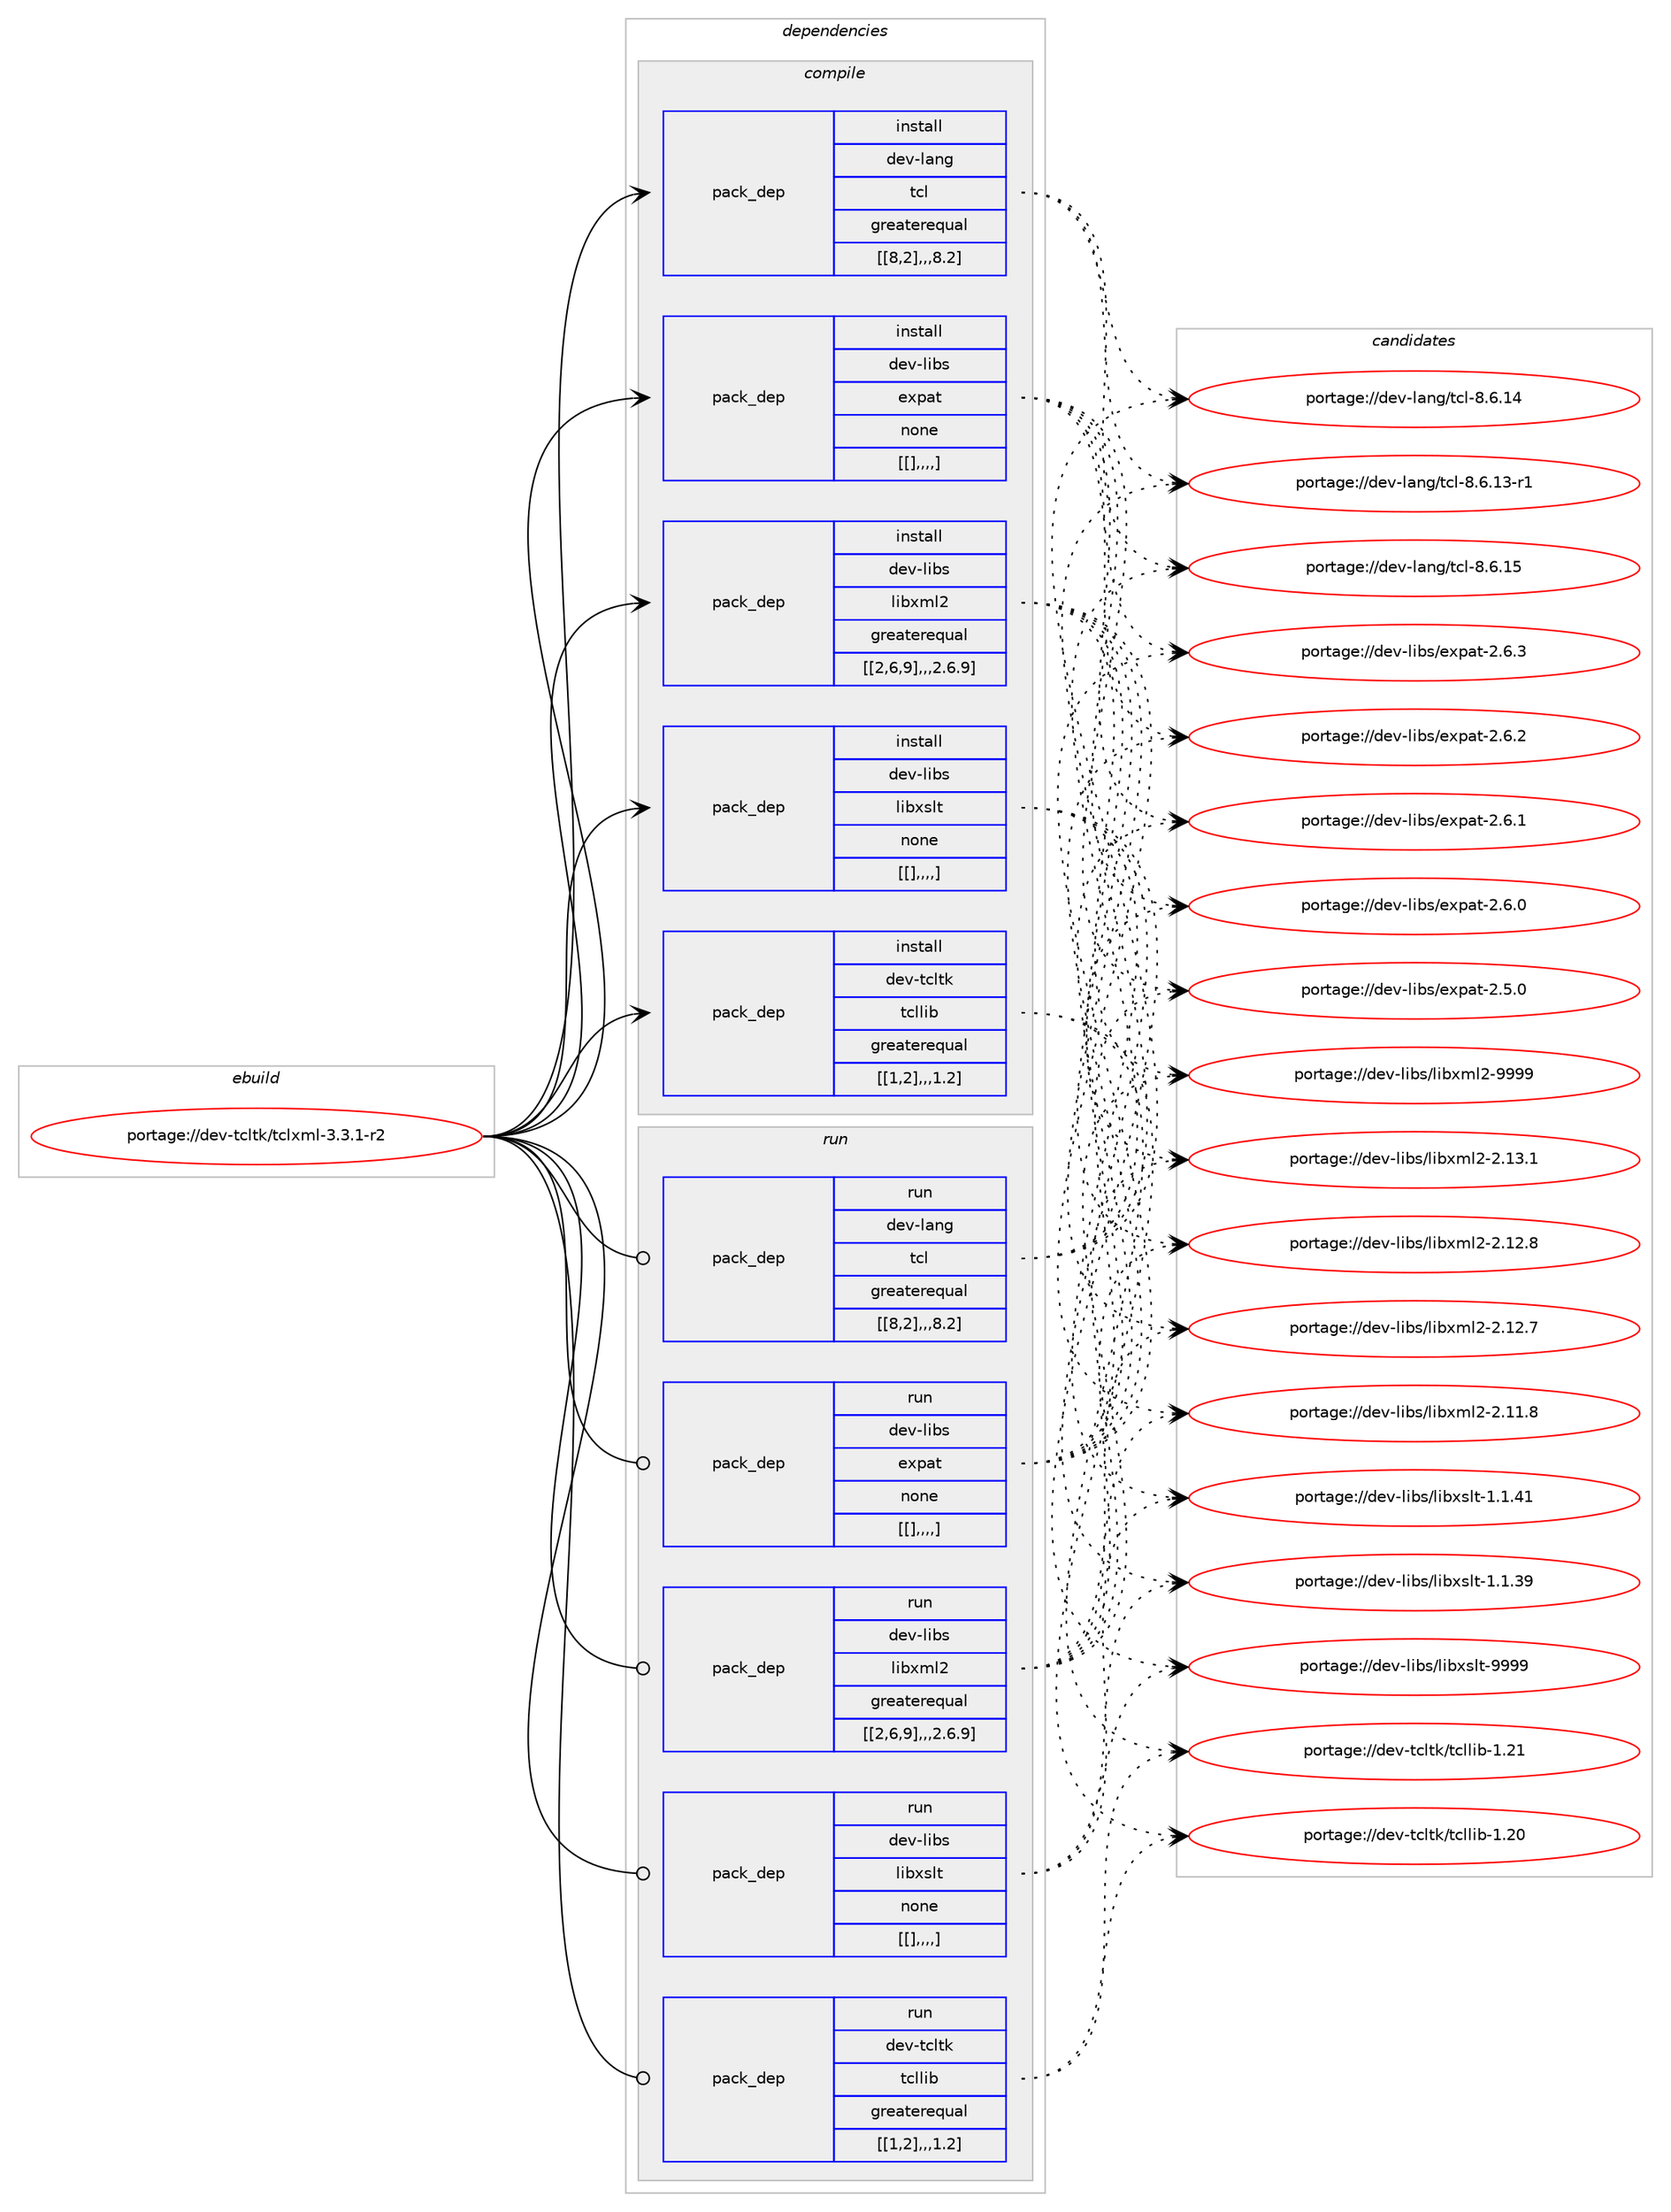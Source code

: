 digraph prolog {

# *************
# Graph options
# *************

newrank=true;
concentrate=true;
compound=true;
graph [rankdir=LR,fontname=Helvetica,fontsize=10,ranksep=1.5];#, ranksep=2.5, nodesep=0.2];
edge  [arrowhead=vee];
node  [fontname=Helvetica,fontsize=10];

# **********
# The ebuild
# **********

subgraph cluster_leftcol {
color=gray;
label=<<i>ebuild</i>>;
id [label="portage://dev-tcltk/tclxml-3.3.1-r2", color=red, width=4, href="../dev-tcltk/tclxml-3.3.1-r2.svg"];
}

# ****************
# The dependencies
# ****************

subgraph cluster_midcol {
color=gray;
label=<<i>dependencies</i>>;
subgraph cluster_compile {
fillcolor="#eeeeee";
style=filled;
label=<<i>compile</i>>;
subgraph pack156028 {
dependency221426 [label=<<TABLE BORDER="0" CELLBORDER="1" CELLSPACING="0" CELLPADDING="4" WIDTH="220"><TR><TD ROWSPAN="6" CELLPADDING="30">pack_dep</TD></TR><TR><TD WIDTH="110">install</TD></TR><TR><TD>dev-lang</TD></TR><TR><TD>tcl</TD></TR><TR><TD>greaterequal</TD></TR><TR><TD>[[8,2],,,8.2]</TD></TR></TABLE>>, shape=none, color=blue];
}
id:e -> dependency221426:w [weight=20,style="solid",arrowhead="vee"];
subgraph pack156036 {
dependency221438 [label=<<TABLE BORDER="0" CELLBORDER="1" CELLSPACING="0" CELLPADDING="4" WIDTH="220"><TR><TD ROWSPAN="6" CELLPADDING="30">pack_dep</TD></TR><TR><TD WIDTH="110">install</TD></TR><TR><TD>dev-libs</TD></TR><TR><TD>expat</TD></TR><TR><TD>none</TD></TR><TR><TD>[[],,,,]</TD></TR></TABLE>>, shape=none, color=blue];
}
id:e -> dependency221438:w [weight=20,style="solid",arrowhead="vee"];
subgraph pack156043 {
dependency221450 [label=<<TABLE BORDER="0" CELLBORDER="1" CELLSPACING="0" CELLPADDING="4" WIDTH="220"><TR><TD ROWSPAN="6" CELLPADDING="30">pack_dep</TD></TR><TR><TD WIDTH="110">install</TD></TR><TR><TD>dev-libs</TD></TR><TR><TD>libxml2</TD></TR><TR><TD>greaterequal</TD></TR><TR><TD>[[2,6,9],,,2.6.9]</TD></TR></TABLE>>, shape=none, color=blue];
}
id:e -> dependency221450:w [weight=20,style="solid",arrowhead="vee"];
subgraph pack156055 {
dependency221459 [label=<<TABLE BORDER="0" CELLBORDER="1" CELLSPACING="0" CELLPADDING="4" WIDTH="220"><TR><TD ROWSPAN="6" CELLPADDING="30">pack_dep</TD></TR><TR><TD WIDTH="110">install</TD></TR><TR><TD>dev-libs</TD></TR><TR><TD>libxslt</TD></TR><TR><TD>none</TD></TR><TR><TD>[[],,,,]</TD></TR></TABLE>>, shape=none, color=blue];
}
id:e -> dependency221459:w [weight=20,style="solid",arrowhead="vee"];
subgraph pack156061 {
dependency221464 [label=<<TABLE BORDER="0" CELLBORDER="1" CELLSPACING="0" CELLPADDING="4" WIDTH="220"><TR><TD ROWSPAN="6" CELLPADDING="30">pack_dep</TD></TR><TR><TD WIDTH="110">install</TD></TR><TR><TD>dev-tcltk</TD></TR><TR><TD>tcllib</TD></TR><TR><TD>greaterequal</TD></TR><TR><TD>[[1,2],,,1.2]</TD></TR></TABLE>>, shape=none, color=blue];
}
id:e -> dependency221464:w [weight=20,style="solid",arrowhead="vee"];
}
subgraph cluster_compileandrun {
fillcolor="#eeeeee";
style=filled;
label=<<i>compile and run</i>>;
}
subgraph cluster_run {
fillcolor="#eeeeee";
style=filled;
label=<<i>run</i>>;
subgraph pack156066 {
dependency221472 [label=<<TABLE BORDER="0" CELLBORDER="1" CELLSPACING="0" CELLPADDING="4" WIDTH="220"><TR><TD ROWSPAN="6" CELLPADDING="30">pack_dep</TD></TR><TR><TD WIDTH="110">run</TD></TR><TR><TD>dev-lang</TD></TR><TR><TD>tcl</TD></TR><TR><TD>greaterequal</TD></TR><TR><TD>[[8,2],,,8.2]</TD></TR></TABLE>>, shape=none, color=blue];
}
id:e -> dependency221472:w [weight=20,style="solid",arrowhead="odot"];
subgraph pack156072 {
dependency221477 [label=<<TABLE BORDER="0" CELLBORDER="1" CELLSPACING="0" CELLPADDING="4" WIDTH="220"><TR><TD ROWSPAN="6" CELLPADDING="30">pack_dep</TD></TR><TR><TD WIDTH="110">run</TD></TR><TR><TD>dev-libs</TD></TR><TR><TD>expat</TD></TR><TR><TD>none</TD></TR><TR><TD>[[],,,,]</TD></TR></TABLE>>, shape=none, color=blue];
}
id:e -> dependency221477:w [weight=20,style="solid",arrowhead="odot"];
subgraph pack156078 {
dependency221486 [label=<<TABLE BORDER="0" CELLBORDER="1" CELLSPACING="0" CELLPADDING="4" WIDTH="220"><TR><TD ROWSPAN="6" CELLPADDING="30">pack_dep</TD></TR><TR><TD WIDTH="110">run</TD></TR><TR><TD>dev-libs</TD></TR><TR><TD>libxml2</TD></TR><TR><TD>greaterequal</TD></TR><TR><TD>[[2,6,9],,,2.6.9]</TD></TR></TABLE>>, shape=none, color=blue];
}
id:e -> dependency221486:w [weight=20,style="solid",arrowhead="odot"];
subgraph pack156086 {
dependency221493 [label=<<TABLE BORDER="0" CELLBORDER="1" CELLSPACING="0" CELLPADDING="4" WIDTH="220"><TR><TD ROWSPAN="6" CELLPADDING="30">pack_dep</TD></TR><TR><TD WIDTH="110">run</TD></TR><TR><TD>dev-libs</TD></TR><TR><TD>libxslt</TD></TR><TR><TD>none</TD></TR><TR><TD>[[],,,,]</TD></TR></TABLE>>, shape=none, color=blue];
}
id:e -> dependency221493:w [weight=20,style="solid",arrowhead="odot"];
subgraph pack156091 {
dependency221496 [label=<<TABLE BORDER="0" CELLBORDER="1" CELLSPACING="0" CELLPADDING="4" WIDTH="220"><TR><TD ROWSPAN="6" CELLPADDING="30">pack_dep</TD></TR><TR><TD WIDTH="110">run</TD></TR><TR><TD>dev-tcltk</TD></TR><TR><TD>tcllib</TD></TR><TR><TD>greaterequal</TD></TR><TR><TD>[[1,2],,,1.2]</TD></TR></TABLE>>, shape=none, color=blue];
}
id:e -> dependency221496:w [weight=20,style="solid",arrowhead="odot"];
}
}

# **************
# The candidates
# **************

subgraph cluster_choices {
rank=same;
color=gray;
label=<<i>candidates</i>>;

subgraph choice156038 {
color=black;
nodesep=1;
choice1001011184510897110103471169910845564654464953 [label="portage://dev-lang/tcl-8.6.15", color=red, width=4,href="../dev-lang/tcl-8.6.15.svg"];
choice1001011184510897110103471169910845564654464952 [label="portage://dev-lang/tcl-8.6.14", color=red, width=4,href="../dev-lang/tcl-8.6.14.svg"];
choice10010111845108971101034711699108455646544649514511449 [label="portage://dev-lang/tcl-8.6.13-r1", color=red, width=4,href="../dev-lang/tcl-8.6.13-r1.svg"];
dependency221426:e -> choice1001011184510897110103471169910845564654464953:w [style=dotted,weight="100"];
dependency221426:e -> choice1001011184510897110103471169910845564654464952:w [style=dotted,weight="100"];
dependency221426:e -> choice10010111845108971101034711699108455646544649514511449:w [style=dotted,weight="100"];
}
subgraph choice156040 {
color=black;
nodesep=1;
choice10010111845108105981154710112011297116455046544651 [label="portage://dev-libs/expat-2.6.3", color=red, width=4,href="../dev-libs/expat-2.6.3.svg"];
choice10010111845108105981154710112011297116455046544650 [label="portage://dev-libs/expat-2.6.2", color=red, width=4,href="../dev-libs/expat-2.6.2.svg"];
choice10010111845108105981154710112011297116455046544649 [label="portage://dev-libs/expat-2.6.1", color=red, width=4,href="../dev-libs/expat-2.6.1.svg"];
choice10010111845108105981154710112011297116455046544648 [label="portage://dev-libs/expat-2.6.0", color=red, width=4,href="../dev-libs/expat-2.6.0.svg"];
choice10010111845108105981154710112011297116455046534648 [label="portage://dev-libs/expat-2.5.0", color=red, width=4,href="../dev-libs/expat-2.5.0.svg"];
dependency221438:e -> choice10010111845108105981154710112011297116455046544651:w [style=dotted,weight="100"];
dependency221438:e -> choice10010111845108105981154710112011297116455046544650:w [style=dotted,weight="100"];
dependency221438:e -> choice10010111845108105981154710112011297116455046544649:w [style=dotted,weight="100"];
dependency221438:e -> choice10010111845108105981154710112011297116455046544648:w [style=dotted,weight="100"];
dependency221438:e -> choice10010111845108105981154710112011297116455046534648:w [style=dotted,weight="100"];
}
subgraph choice156046 {
color=black;
nodesep=1;
choice10010111845108105981154710810598120109108504557575757 [label="portage://dev-libs/libxml2-9999", color=red, width=4,href="../dev-libs/libxml2-9999.svg"];
choice100101118451081059811547108105981201091085045504649514649 [label="portage://dev-libs/libxml2-2.13.1", color=red, width=4,href="../dev-libs/libxml2-2.13.1.svg"];
choice100101118451081059811547108105981201091085045504649504656 [label="portage://dev-libs/libxml2-2.12.8", color=red, width=4,href="../dev-libs/libxml2-2.12.8.svg"];
choice100101118451081059811547108105981201091085045504649504655 [label="portage://dev-libs/libxml2-2.12.7", color=red, width=4,href="../dev-libs/libxml2-2.12.7.svg"];
choice100101118451081059811547108105981201091085045504649494656 [label="portage://dev-libs/libxml2-2.11.8", color=red, width=4,href="../dev-libs/libxml2-2.11.8.svg"];
dependency221450:e -> choice10010111845108105981154710810598120109108504557575757:w [style=dotted,weight="100"];
dependency221450:e -> choice100101118451081059811547108105981201091085045504649514649:w [style=dotted,weight="100"];
dependency221450:e -> choice100101118451081059811547108105981201091085045504649504656:w [style=dotted,weight="100"];
dependency221450:e -> choice100101118451081059811547108105981201091085045504649504655:w [style=dotted,weight="100"];
dependency221450:e -> choice100101118451081059811547108105981201091085045504649494656:w [style=dotted,weight="100"];
}
subgraph choice156057 {
color=black;
nodesep=1;
choice100101118451081059811547108105981201151081164557575757 [label="portage://dev-libs/libxslt-9999", color=red, width=4,href="../dev-libs/libxslt-9999.svg"];
choice1001011184510810598115471081059812011510811645494649465249 [label="portage://dev-libs/libxslt-1.1.41", color=red, width=4,href="../dev-libs/libxslt-1.1.41.svg"];
choice1001011184510810598115471081059812011510811645494649465157 [label="portage://dev-libs/libxslt-1.1.39", color=red, width=4,href="../dev-libs/libxslt-1.1.39.svg"];
dependency221459:e -> choice100101118451081059811547108105981201151081164557575757:w [style=dotted,weight="100"];
dependency221459:e -> choice1001011184510810598115471081059812011510811645494649465249:w [style=dotted,weight="100"];
dependency221459:e -> choice1001011184510810598115471081059812011510811645494649465157:w [style=dotted,weight="100"];
}
subgraph choice156064 {
color=black;
nodesep=1;
choice10010111845116991081161074711699108108105984549465049 [label="portage://dev-tcltk/tcllib-1.21", color=red, width=4,href="../dev-tcltk/tcllib-1.21.svg"];
choice10010111845116991081161074711699108108105984549465048 [label="portage://dev-tcltk/tcllib-1.20", color=red, width=4,href="../dev-tcltk/tcllib-1.20.svg"];
dependency221464:e -> choice10010111845116991081161074711699108108105984549465049:w [style=dotted,weight="100"];
dependency221464:e -> choice10010111845116991081161074711699108108105984549465048:w [style=dotted,weight="100"];
}
subgraph choice156068 {
color=black;
nodesep=1;
choice1001011184510897110103471169910845564654464953 [label="portage://dev-lang/tcl-8.6.15", color=red, width=4,href="../dev-lang/tcl-8.6.15.svg"];
choice1001011184510897110103471169910845564654464952 [label="portage://dev-lang/tcl-8.6.14", color=red, width=4,href="../dev-lang/tcl-8.6.14.svg"];
choice10010111845108971101034711699108455646544649514511449 [label="portage://dev-lang/tcl-8.6.13-r1", color=red, width=4,href="../dev-lang/tcl-8.6.13-r1.svg"];
dependency221472:e -> choice1001011184510897110103471169910845564654464953:w [style=dotted,weight="100"];
dependency221472:e -> choice1001011184510897110103471169910845564654464952:w [style=dotted,weight="100"];
dependency221472:e -> choice10010111845108971101034711699108455646544649514511449:w [style=dotted,weight="100"];
}
subgraph choice156073 {
color=black;
nodesep=1;
choice10010111845108105981154710112011297116455046544651 [label="portage://dev-libs/expat-2.6.3", color=red, width=4,href="../dev-libs/expat-2.6.3.svg"];
choice10010111845108105981154710112011297116455046544650 [label="portage://dev-libs/expat-2.6.2", color=red, width=4,href="../dev-libs/expat-2.6.2.svg"];
choice10010111845108105981154710112011297116455046544649 [label="portage://dev-libs/expat-2.6.1", color=red, width=4,href="../dev-libs/expat-2.6.1.svg"];
choice10010111845108105981154710112011297116455046544648 [label="portage://dev-libs/expat-2.6.0", color=red, width=4,href="../dev-libs/expat-2.6.0.svg"];
choice10010111845108105981154710112011297116455046534648 [label="portage://dev-libs/expat-2.5.0", color=red, width=4,href="../dev-libs/expat-2.5.0.svg"];
dependency221477:e -> choice10010111845108105981154710112011297116455046544651:w [style=dotted,weight="100"];
dependency221477:e -> choice10010111845108105981154710112011297116455046544650:w [style=dotted,weight="100"];
dependency221477:e -> choice10010111845108105981154710112011297116455046544649:w [style=dotted,weight="100"];
dependency221477:e -> choice10010111845108105981154710112011297116455046544648:w [style=dotted,weight="100"];
dependency221477:e -> choice10010111845108105981154710112011297116455046534648:w [style=dotted,weight="100"];
}
subgraph choice156081 {
color=black;
nodesep=1;
choice10010111845108105981154710810598120109108504557575757 [label="portage://dev-libs/libxml2-9999", color=red, width=4,href="../dev-libs/libxml2-9999.svg"];
choice100101118451081059811547108105981201091085045504649514649 [label="portage://dev-libs/libxml2-2.13.1", color=red, width=4,href="../dev-libs/libxml2-2.13.1.svg"];
choice100101118451081059811547108105981201091085045504649504656 [label="portage://dev-libs/libxml2-2.12.8", color=red, width=4,href="../dev-libs/libxml2-2.12.8.svg"];
choice100101118451081059811547108105981201091085045504649504655 [label="portage://dev-libs/libxml2-2.12.7", color=red, width=4,href="../dev-libs/libxml2-2.12.7.svg"];
choice100101118451081059811547108105981201091085045504649494656 [label="portage://dev-libs/libxml2-2.11.8", color=red, width=4,href="../dev-libs/libxml2-2.11.8.svg"];
dependency221486:e -> choice10010111845108105981154710810598120109108504557575757:w [style=dotted,weight="100"];
dependency221486:e -> choice100101118451081059811547108105981201091085045504649514649:w [style=dotted,weight="100"];
dependency221486:e -> choice100101118451081059811547108105981201091085045504649504656:w [style=dotted,weight="100"];
dependency221486:e -> choice100101118451081059811547108105981201091085045504649504655:w [style=dotted,weight="100"];
dependency221486:e -> choice100101118451081059811547108105981201091085045504649494656:w [style=dotted,weight="100"];
}
subgraph choice156085 {
color=black;
nodesep=1;
choice100101118451081059811547108105981201151081164557575757 [label="portage://dev-libs/libxslt-9999", color=red, width=4,href="../dev-libs/libxslt-9999.svg"];
choice1001011184510810598115471081059812011510811645494649465249 [label="portage://dev-libs/libxslt-1.1.41", color=red, width=4,href="../dev-libs/libxslt-1.1.41.svg"];
choice1001011184510810598115471081059812011510811645494649465157 [label="portage://dev-libs/libxslt-1.1.39", color=red, width=4,href="../dev-libs/libxslt-1.1.39.svg"];
dependency221493:e -> choice100101118451081059811547108105981201151081164557575757:w [style=dotted,weight="100"];
dependency221493:e -> choice1001011184510810598115471081059812011510811645494649465249:w [style=dotted,weight="100"];
dependency221493:e -> choice1001011184510810598115471081059812011510811645494649465157:w [style=dotted,weight="100"];
}
subgraph choice156090 {
color=black;
nodesep=1;
choice10010111845116991081161074711699108108105984549465049 [label="portage://dev-tcltk/tcllib-1.21", color=red, width=4,href="../dev-tcltk/tcllib-1.21.svg"];
choice10010111845116991081161074711699108108105984549465048 [label="portage://dev-tcltk/tcllib-1.20", color=red, width=4,href="../dev-tcltk/tcllib-1.20.svg"];
dependency221496:e -> choice10010111845116991081161074711699108108105984549465049:w [style=dotted,weight="100"];
dependency221496:e -> choice10010111845116991081161074711699108108105984549465048:w [style=dotted,weight="100"];
}
}

}
